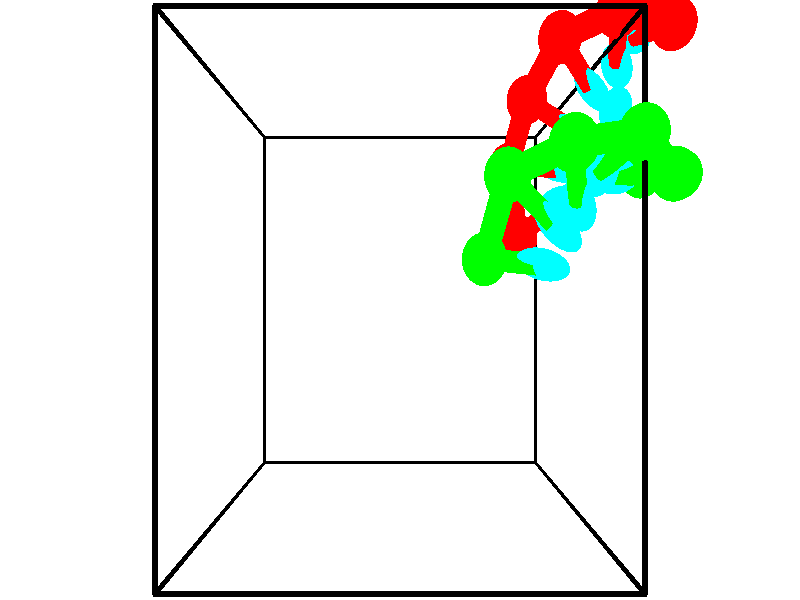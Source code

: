 // switches for output
#declare DRAW_BASES = 1; // possible values are 0, 1; only relevant for DNA ribbons
#declare DRAW_BASES_TYPE = 3; // possible values are 1, 2, 3; only relevant for DNA ribbons
#declare DRAW_FOG = 0; // set to 1 to enable fog

#include "colors.inc"

#include "transforms.inc"
background { rgb <1, 1, 1>}

#default {
   normal{
       ripples 0.25
       frequency 0.20
       turbulence 0.2
       lambda 5
   }
	finish {
		phong 0.1
		phong_size 40.
	}
}

// original window dimensions: 1024x640


// camera settings

camera {
	sky <-0, 1, 0>
	up <-0, 1, 0>
	right 1.6 * <1, 0, 0>
	location <2.5, 2.5, 11.1562>
	look_at <2.5, 2.5, 2.5>
	direction <0, 0, -8.6562>
	angle 67.0682
}


# declare cpy_camera_pos = <2.5, 2.5, 11.1562>;
# if (DRAW_FOG = 1)
fog {
	fog_type 2
	up vnormalize(cpy_camera_pos)
	color rgbt<1,1,1,0.3>
	distance 1e-5
	fog_alt 3e-3
	fog_offset 4
}
# end


// LIGHTS

# declare lum = 6;
global_settings {
	ambient_light rgb lum * <0.05, 0.05, 0.05>
	max_trace_level 15
}# declare cpy_direct_light_amount = 0.25;
light_source
{	1000 * <-1, -1, 1>,
	rgb lum * cpy_direct_light_amount
	parallel
}

light_source
{	1000 * <1, 1, -1>,
	rgb lum * cpy_direct_light_amount
	parallel
}

// strand 0

// nucleotide -1

// particle -1
sphere {
	<5.513488, 6.282821, 4.128308> 0.250000
	pigment { color rgbt <1,0,0,0> }
	no_shadow
}
cylinder {
	<5.455235, 6.401009, 3.750633>,  <5.420282, 6.471921, 3.524028>, 0.100000
	pigment { color rgbt <1,0,0,0> }
	no_shadow
}
cylinder {
	<5.455235, 6.401009, 3.750633>,  <5.513488, 6.282821, 4.128308>, 0.100000
	pigment { color rgbt <1,0,0,0> }
	no_shadow
}

// particle -1
sphere {
	<5.455235, 6.401009, 3.750633> 0.100000
	pigment { color rgbt <1,0,0,0> }
	no_shadow
}
sphere {
	0, 1
	scale<0.080000,0.200000,0.300000>
	matrix <-0.184151, -0.945779, -0.267562,
		-0.972049, 0.134907, 0.192147,
		-0.145633, 0.295468, -0.944187,
		5.411544, 6.489649, 3.467377>
	pigment { color rgbt <0,1,1,0> }
	no_shadow
}
cylinder {
	<5.377788, 5.695269, 3.840846>,  <5.513488, 6.282821, 4.128308>, 0.130000
	pigment { color rgbt <1,0,0,0> }
	no_shadow
}

// nucleotide -1

// particle -1
sphere {
	<5.377788, 5.695269, 3.840846> 0.250000
	pigment { color rgbt <1,0,0,0> }
	no_shadow
}
cylinder {
	<5.326466, 5.935867, 3.525444>,  <5.295672, 6.080226, 3.336203>, 0.100000
	pigment { color rgbt <1,0,0,0> }
	no_shadow
}
cylinder {
	<5.326466, 5.935867, 3.525444>,  <5.377788, 5.695269, 3.840846>, 0.100000
	pigment { color rgbt <1,0,0,0> }
	no_shadow
}

// particle -1
sphere {
	<5.326466, 5.935867, 3.525444> 0.100000
	pigment { color rgbt <1,0,0,0> }
	no_shadow
}
sphere {
	0, 1
	scale<0.080000,0.200000,0.300000>
	matrix <0.051875, -0.789917, -0.611015,
		-0.990377, -0.119300, 0.070147,
		-0.128305, 0.601496, -0.788505,
		5.287974, 6.116316, 3.288893>
	pigment { color rgbt <0,1,1,0> }
	no_shadow
}
cylinder {
	<5.678834, 5.171804, 4.145835>,  <5.377788, 5.695269, 3.840846>, 0.130000
	pigment { color rgbt <1,0,0,0> }
	no_shadow
}

// nucleotide -1

// particle -1
sphere {
	<5.678834, 5.171804, 4.145835> 0.250000
	pigment { color rgbt <1,0,0,0> }
	no_shadow
}
cylinder {
	<5.536385, 5.229370, 3.776520>,  <5.450914, 5.263910, 3.554930>, 0.100000
	pigment { color rgbt <1,0,0,0> }
	no_shadow
}
cylinder {
	<5.536385, 5.229370, 3.776520>,  <5.678834, 5.171804, 4.145835>, 0.100000
	pigment { color rgbt <1,0,0,0> }
	no_shadow
}

// particle -1
sphere {
	<5.536385, 5.229370, 3.776520> 0.100000
	pigment { color rgbt <1,0,0,0> }
	no_shadow
}
sphere {
	0, 1
	scale<0.080000,0.200000,0.300000>
	matrix <-0.663897, -0.734293, 0.141618,
		-0.657584, 0.663403, 0.357045,
		-0.356125, 0.143915, -0.923290,
		5.429547, 5.272544, 3.499533>
	pigment { color rgbt <0,1,1,0> }
	no_shadow
}
cylinder {
	<4.979523, 5.235653, 4.310664>,  <5.678834, 5.171804, 4.145835>, 0.130000
	pigment { color rgbt <1,0,0,0> }
	no_shadow
}

// nucleotide -1

// particle -1
sphere {
	<4.979523, 5.235653, 4.310664> 0.250000
	pigment { color rgbt <1,0,0,0> }
	no_shadow
}
cylinder {
	<5.086231, 5.042191, 3.977219>,  <5.150256, 4.926113, 3.777152>, 0.100000
	pigment { color rgbt <1,0,0,0> }
	no_shadow
}
cylinder {
	<5.086231, 5.042191, 3.977219>,  <4.979523, 5.235653, 4.310664>, 0.100000
	pigment { color rgbt <1,0,0,0> }
	no_shadow
}

// particle -1
sphere {
	<5.086231, 5.042191, 3.977219> 0.100000
	pigment { color rgbt <1,0,0,0> }
	no_shadow
}
sphere {
	0, 1
	scale<0.080000,0.200000,0.300000>
	matrix <-0.564517, -0.779464, 0.271580,
		-0.781122, 0.398137, -0.480974,
		0.266775, -0.483655, -0.833611,
		5.166263, 4.897094, 3.727135>
	pigment { color rgbt <0,1,1,0> }
	no_shadow
}
cylinder {
	<4.369695, 5.053970, 4.106829>,  <4.979523, 5.235653, 4.310664>, 0.130000
	pigment { color rgbt <1,0,0,0> }
	no_shadow
}

// nucleotide -1

// particle -1
sphere {
	<4.369695, 5.053970, 4.106829> 0.250000
	pigment { color rgbt <1,0,0,0> }
	no_shadow
}
cylinder {
	<4.639839, 4.815536, 3.933128>,  <4.801926, 4.672477, 3.828908>, 0.100000
	pigment { color rgbt <1,0,0,0> }
	no_shadow
}
cylinder {
	<4.639839, 4.815536, 3.933128>,  <4.369695, 5.053970, 4.106829>, 0.100000
	pigment { color rgbt <1,0,0,0> }
	no_shadow
}

// particle -1
sphere {
	<4.639839, 4.815536, 3.933128> 0.100000
	pigment { color rgbt <1,0,0,0> }
	no_shadow
}
sphere {
	0, 1
	scale<0.080000,0.200000,0.300000>
	matrix <-0.557055, -0.798191, 0.229305,
		-0.483300, 0.087038, -0.871117,
		0.675360, -0.596083, -0.434251,
		4.842447, 4.636712, 3.802853>
	pigment { color rgbt <0,1,1,0> }
	no_shadow
}
cylinder {
	<4.091324, 4.591546, 3.576694>,  <4.369695, 5.053970, 4.106829>, 0.130000
	pigment { color rgbt <1,0,0,0> }
	no_shadow
}

// nucleotide -1

// particle -1
sphere {
	<4.091324, 4.591546, 3.576694> 0.250000
	pigment { color rgbt <1,0,0,0> }
	no_shadow
}
cylinder {
	<4.421913, 4.379532, 3.652596>,  <4.620266, 4.252323, 3.698136>, 0.100000
	pigment { color rgbt <1,0,0,0> }
	no_shadow
}
cylinder {
	<4.421913, 4.379532, 3.652596>,  <4.091324, 4.591546, 3.576694>, 0.100000
	pigment { color rgbt <1,0,0,0> }
	no_shadow
}

// particle -1
sphere {
	<4.421913, 4.379532, 3.652596> 0.100000
	pigment { color rgbt <1,0,0,0> }
	no_shadow
}
sphere {
	0, 1
	scale<0.080000,0.200000,0.300000>
	matrix <-0.562962, -0.780615, 0.271505,
		0.004218, -0.331215, -0.943546,
		0.826472, -0.530035, 0.189754,
		4.669855, 4.220521, 3.709522>
	pigment { color rgbt <0,1,1,0> }
	no_shadow
}
cylinder {
	<3.900188, 3.931574, 3.395830>,  <4.091324, 4.591546, 3.576694>, 0.130000
	pigment { color rgbt <1,0,0,0> }
	no_shadow
}

// nucleotide -1

// particle -1
sphere {
	<3.900188, 3.931574, 3.395830> 0.250000
	pigment { color rgbt <1,0,0,0> }
	no_shadow
}
cylinder {
	<4.229893, 3.879478, 3.616241>,  <4.427715, 3.848221, 3.748488>, 0.100000
	pigment { color rgbt <1,0,0,0> }
	no_shadow
}
cylinder {
	<4.229893, 3.879478, 3.616241>,  <3.900188, 3.931574, 3.395830>, 0.100000
	pigment { color rgbt <1,0,0,0> }
	no_shadow
}

// particle -1
sphere {
	<4.229893, 3.879478, 3.616241> 0.100000
	pigment { color rgbt <1,0,0,0> }
	no_shadow
}
sphere {
	0, 1
	scale<0.080000,0.200000,0.300000>
	matrix <-0.399523, -0.823381, 0.403020,
		0.401217, -0.552342, -0.730714,
		0.824261, -0.130239, 0.551028,
		4.477171, 3.840407, 3.781550>
	pigment { color rgbt <0,1,1,0> }
	no_shadow
}
cylinder {
	<3.997471, 3.161185, 3.455223>,  <3.900188, 3.931574, 3.395830>, 0.130000
	pigment { color rgbt <1,0,0,0> }
	no_shadow
}

// nucleotide -1

// particle -1
sphere {
	<3.997471, 3.161185, 3.455223> 0.250000
	pigment { color rgbt <1,0,0,0> }
	no_shadow
}
cylinder {
	<4.208652, 3.318970, 3.756065>,  <4.335361, 3.413640, 3.936571>, 0.100000
	pigment { color rgbt <1,0,0,0> }
	no_shadow
}
cylinder {
	<4.208652, 3.318970, 3.756065>,  <3.997471, 3.161185, 3.455223>, 0.100000
	pigment { color rgbt <1,0,0,0> }
	no_shadow
}

// particle -1
sphere {
	<4.208652, 3.318970, 3.756065> 0.100000
	pigment { color rgbt <1,0,0,0> }
	no_shadow
}
sphere {
	0, 1
	scale<0.080000,0.200000,0.300000>
	matrix <-0.267439, -0.763313, 0.588072,
		0.806065, -0.511618, -0.297501,
		0.527955, 0.394461, 0.752106,
		4.367039, 3.437308, 3.981697>
	pigment { color rgbt <0,1,1,0> }
	no_shadow
}
// strand 1

// nucleotide -1

// particle -1
sphere {
	<3.439306, 2.878297, 4.439384> 0.250000
	pigment { color rgbt <0,1,0,0> }
	no_shadow
}
cylinder {
	<3.748047, 2.837097, 4.690346>,  <3.933291, 2.812377, 4.840923>, 0.100000
	pigment { color rgbt <0,1,0,0> }
	no_shadow
}
cylinder {
	<3.748047, 2.837097, 4.690346>,  <3.439306, 2.878297, 4.439384>, 0.100000
	pigment { color rgbt <0,1,0,0> }
	no_shadow
}

// particle -1
sphere {
	<3.748047, 2.837097, 4.690346> 0.100000
	pigment { color rgbt <0,1,0,0> }
	no_shadow
}
sphere {
	0, 1
	scale<0.080000,0.200000,0.300000>
	matrix <0.464986, 0.764454, -0.446541,
		-0.433628, 0.636397, 0.637938,
		0.771852, -0.103000, 0.627404,
		3.979603, 2.806197, 4.878567>
	pigment { color rgbt <0,1,1,0> }
	no_shadow
}
cylinder {
	<3.650759, 3.610969, 4.710837>,  <3.439306, 2.878297, 4.439384>, 0.130000
	pigment { color rgbt <0,1,0,0> }
	no_shadow
}

// nucleotide -1

// particle -1
sphere {
	<3.650759, 3.610969, 4.710837> 0.250000
	pigment { color rgbt <0,1,0,0> }
	no_shadow
}
cylinder {
	<3.947151, 3.344177, 4.742043>,  <4.124986, 3.184102, 4.760766>, 0.100000
	pigment { color rgbt <0,1,0,0> }
	no_shadow
}
cylinder {
	<3.947151, 3.344177, 4.742043>,  <3.650759, 3.610969, 4.710837>, 0.100000
	pigment { color rgbt <0,1,0,0> }
	no_shadow
}

// particle -1
sphere {
	<3.947151, 3.344177, 4.742043> 0.100000
	pigment { color rgbt <0,1,0,0> }
	no_shadow
}
sphere {
	0, 1
	scale<0.080000,0.200000,0.300000>
	matrix <0.612112, 0.623070, -0.486932,
		0.276166, 0.408560, 0.869949,
		0.740980, -0.666980, 0.078013,
		4.169445, 3.144083, 4.765447>
	pigment { color rgbt <0,1,1,0> }
	no_shadow
}
cylinder {
	<4.249259, 3.815653, 5.093259>,  <3.650759, 3.610969, 4.710837>, 0.130000
	pigment { color rgbt <0,1,0,0> }
	no_shadow
}

// nucleotide -1

// particle -1
sphere {
	<4.249259, 3.815653, 5.093259> 0.250000
	pigment { color rgbt <0,1,0,0> }
	no_shadow
}
cylinder {
	<4.355342, 3.548683, 4.814919>,  <4.418992, 3.388501, 4.647914>, 0.100000
	pigment { color rgbt <0,1,0,0> }
	no_shadow
}
cylinder {
	<4.355342, 3.548683, 4.814919>,  <4.249259, 3.815653, 5.093259>, 0.100000
	pigment { color rgbt <0,1,0,0> }
	no_shadow
}

// particle -1
sphere {
	<4.355342, 3.548683, 4.814919> 0.100000
	pigment { color rgbt <0,1,0,0> }
	no_shadow
}
sphere {
	0, 1
	scale<0.080000,0.200000,0.300000>
	matrix <0.533587, 0.702703, -0.470631,
		0.803087, -0.246482, 0.542492,
		0.265208, -0.667424, -0.695851,
		4.434905, 3.348456, 4.606163>
	pigment { color rgbt <0,1,1,0> }
	no_shadow
}
cylinder {
	<4.998890, 3.928107, 4.977550>,  <4.249259, 3.815653, 5.093259>, 0.130000
	pigment { color rgbt <0,1,0,0> }
	no_shadow
}

// nucleotide -1

// particle -1
sphere {
	<4.998890, 3.928107, 4.977550> 0.250000
	pigment { color rgbt <0,1,0,0> }
	no_shadow
}
cylinder {
	<4.819955, 3.774811, 4.654312>,  <4.712594, 3.682833, 4.460370>, 0.100000
	pigment { color rgbt <0,1,0,0> }
	no_shadow
}
cylinder {
	<4.819955, 3.774811, 4.654312>,  <4.998890, 3.928107, 4.977550>, 0.100000
	pigment { color rgbt <0,1,0,0> }
	no_shadow
}

// particle -1
sphere {
	<4.819955, 3.774811, 4.654312> 0.100000
	pigment { color rgbt <0,1,0,0> }
	no_shadow
}
sphere {
	0, 1
	scale<0.080000,0.200000,0.300000>
	matrix <0.536455, 0.607979, -0.585301,
		0.715615, -0.695333, -0.066380,
		-0.447337, -0.383241, -0.808094,
		4.685753, 3.659839, 4.411884>
	pigment { color rgbt <0,1,1,0> }
	no_shadow
}
cylinder {
	<5.505296, 3.649402, 4.550615>,  <4.998890, 3.928107, 4.977550>, 0.130000
	pigment { color rgbt <0,1,0,0> }
	no_shadow
}

// nucleotide -1

// particle -1
sphere {
	<5.505296, 3.649402, 4.550615> 0.250000
	pigment { color rgbt <0,1,0,0> }
	no_shadow
}
cylinder {
	<5.204386, 3.687164, 4.289795>,  <5.023840, 3.709821, 4.133303>, 0.100000
	pigment { color rgbt <0,1,0,0> }
	no_shadow
}
cylinder {
	<5.204386, 3.687164, 4.289795>,  <5.505296, 3.649402, 4.550615>, 0.100000
	pigment { color rgbt <0,1,0,0> }
	no_shadow
}

// particle -1
sphere {
	<5.204386, 3.687164, 4.289795> 0.100000
	pigment { color rgbt <0,1,0,0> }
	no_shadow
}
sphere {
	0, 1
	scale<0.080000,0.200000,0.300000>
	matrix <0.590450, 0.535707, -0.603645,
		0.292321, -0.839110, -0.458741,
		-0.752275, 0.094405, -0.652051,
		4.978703, 3.715486, 4.094180>
	pigment { color rgbt <0,1,1,0> }
	no_shadow
}
cylinder {
	<5.859926, 3.760924, 3.901486>,  <5.505296, 3.649402, 4.550615>, 0.130000
	pigment { color rgbt <0,1,0,0> }
	no_shadow
}

// nucleotide -1

// particle -1
sphere {
	<5.859926, 3.760924, 3.901486> 0.250000
	pigment { color rgbt <0,1,0,0> }
	no_shadow
}
cylinder {
	<5.486604, 3.889153, 3.836769>,  <5.262610, 3.966089, 3.797939>, 0.100000
	pigment { color rgbt <0,1,0,0> }
	no_shadow
}
cylinder {
	<5.486604, 3.889153, 3.836769>,  <5.859926, 3.760924, 3.901486>, 0.100000
	pigment { color rgbt <0,1,0,0> }
	no_shadow
}

// particle -1
sphere {
	<5.486604, 3.889153, 3.836769> 0.100000
	pigment { color rgbt <0,1,0,0> }
	no_shadow
}
sphere {
	0, 1
	scale<0.080000,0.200000,0.300000>
	matrix <0.351594, 0.724262, -0.593150,
		-0.072967, -0.610475, -0.788668,
		-0.933305, 0.320571, -0.161792,
		5.206612, 3.985324, 3.788231>
	pigment { color rgbt <0,1,1,0> }
	no_shadow
}
cylinder {
	<5.688906, 3.871938, 3.165957>,  <5.859926, 3.760924, 3.901486>, 0.130000
	pigment { color rgbt <0,1,0,0> }
	no_shadow
}

// nucleotide -1

// particle -1
sphere {
	<5.688906, 3.871938, 3.165957> 0.250000
	pigment { color rgbt <0,1,0,0> }
	no_shadow
}
cylinder {
	<5.450162, 4.115440, 3.375023>,  <5.306916, 4.261541, 3.500462>, 0.100000
	pigment { color rgbt <0,1,0,0> }
	no_shadow
}
cylinder {
	<5.450162, 4.115440, 3.375023>,  <5.688906, 3.871938, 3.165957>, 0.100000
	pigment { color rgbt <0,1,0,0> }
	no_shadow
}

// particle -1
sphere {
	<5.450162, 4.115440, 3.375023> 0.100000
	pigment { color rgbt <0,1,0,0> }
	no_shadow
}
sphere {
	0, 1
	scale<0.080000,0.200000,0.300000>
	matrix <0.262922, 0.763845, -0.589418,
		-0.758045, -0.214380, -0.615962,
		-0.596859, 0.608755, 0.522663,
		5.271104, 4.298067, 3.531822>
	pigment { color rgbt <0,1,1,0> }
	no_shadow
}
cylinder {
	<5.352363, 4.189041, 2.674975>,  <5.688906, 3.871938, 3.165957>, 0.130000
	pigment { color rgbt <0,1,0,0> }
	no_shadow
}

// nucleotide -1

// particle -1
sphere {
	<5.352363, 4.189041, 2.674975> 0.250000
	pigment { color rgbt <0,1,0,0> }
	no_shadow
}
cylinder {
	<5.332030, 4.411880, 3.006531>,  <5.319831, 4.545585, 3.205464>, 0.100000
	pigment { color rgbt <0,1,0,0> }
	no_shadow
}
cylinder {
	<5.332030, 4.411880, 3.006531>,  <5.352363, 4.189041, 2.674975>, 0.100000
	pigment { color rgbt <0,1,0,0> }
	no_shadow
}

// particle -1
sphere {
	<5.332030, 4.411880, 3.006531> 0.100000
	pigment { color rgbt <0,1,0,0> }
	no_shadow
}
sphere {
	0, 1
	scale<0.080000,0.200000,0.300000>
	matrix <0.271792, 0.806352, -0.525286,
		-0.961013, 0.198585, -0.192403,
		-0.050831, 0.557100, 0.828888,
		5.316781, 4.579010, 3.255197>
	pigment { color rgbt <0,1,1,0> }
	no_shadow
}
// box output
cylinder {
	<0.000000, 0.000000, 0.000000>,  <5.000000, 0.000000, 0.000000>, 0.025000
	pigment { color rgbt <0,0,0,0> }
	no_shadow
}
cylinder {
	<0.000000, 0.000000, 0.000000>,  <0.000000, 5.000000, 0.000000>, 0.025000
	pigment { color rgbt <0,0,0,0> }
	no_shadow
}
cylinder {
	<0.000000, 0.000000, 0.000000>,  <0.000000, 0.000000, 5.000000>, 0.025000
	pigment { color rgbt <0,0,0,0> }
	no_shadow
}
cylinder {
	<5.000000, 5.000000, 5.000000>,  <0.000000, 5.000000, 5.000000>, 0.025000
	pigment { color rgbt <0,0,0,0> }
	no_shadow
}
cylinder {
	<5.000000, 5.000000, 5.000000>,  <5.000000, 0.000000, 5.000000>, 0.025000
	pigment { color rgbt <0,0,0,0> }
	no_shadow
}
cylinder {
	<5.000000, 5.000000, 5.000000>,  <5.000000, 5.000000, 0.000000>, 0.025000
	pigment { color rgbt <0,0,0,0> }
	no_shadow
}
cylinder {
	<0.000000, 0.000000, 5.000000>,  <0.000000, 5.000000, 5.000000>, 0.025000
	pigment { color rgbt <0,0,0,0> }
	no_shadow
}
cylinder {
	<0.000000, 0.000000, 5.000000>,  <5.000000, 0.000000, 5.000000>, 0.025000
	pigment { color rgbt <0,0,0,0> }
	no_shadow
}
cylinder {
	<5.000000, 5.000000, 0.000000>,  <0.000000, 5.000000, 0.000000>, 0.025000
	pigment { color rgbt <0,0,0,0> }
	no_shadow
}
cylinder {
	<5.000000, 5.000000, 0.000000>,  <5.000000, 0.000000, 0.000000>, 0.025000
	pigment { color rgbt <0,0,0,0> }
	no_shadow
}
cylinder {
	<5.000000, 0.000000, 5.000000>,  <5.000000, 0.000000, 0.000000>, 0.025000
	pigment { color rgbt <0,0,0,0> }
	no_shadow
}
cylinder {
	<0.000000, 5.000000, 0.000000>,  <0.000000, 5.000000, 5.000000>, 0.025000
	pigment { color rgbt <0,0,0,0> }
	no_shadow
}
// end of box output
